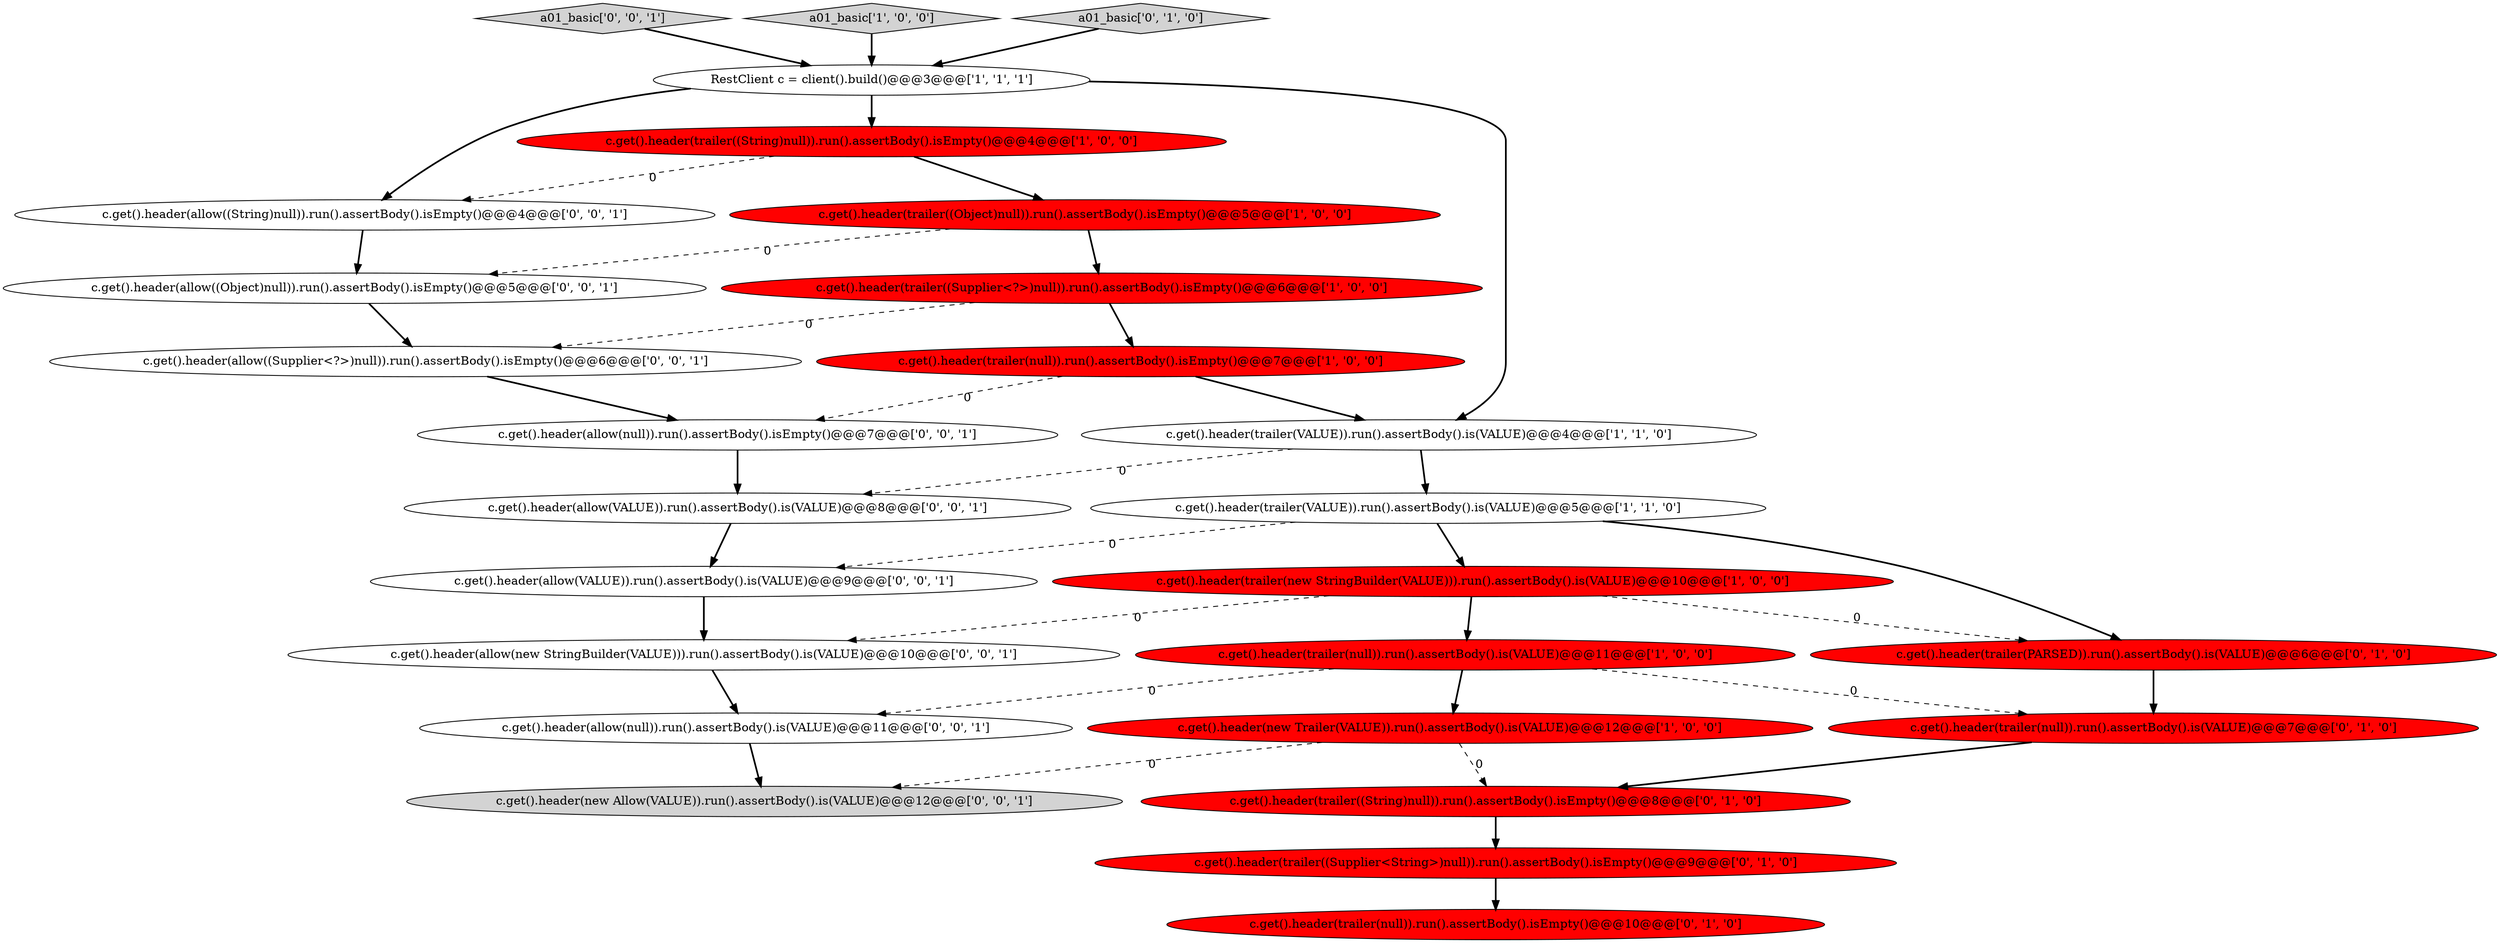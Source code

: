digraph {
19 [style = filled, label = "c.get().header(allow((String)null)).run().assertBody().isEmpty()@@@4@@@['0', '0', '1']", fillcolor = white, shape = ellipse image = "AAA0AAABBB3BBB"];
14 [style = filled, label = "c.get().header(trailer((Supplier<String>)null)).run().assertBody().isEmpty()@@@9@@@['0', '1', '0']", fillcolor = red, shape = ellipse image = "AAA1AAABBB2BBB"];
22 [style = filled, label = "c.get().header(allow(null)).run().assertBody().is(VALUE)@@@11@@@['0', '0', '1']", fillcolor = white, shape = ellipse image = "AAA0AAABBB3BBB"];
20 [style = filled, label = "c.get().header(allow(VALUE)).run().assertBody().is(VALUE)@@@9@@@['0', '0', '1']", fillcolor = white, shape = ellipse image = "AAA0AAABBB3BBB"];
18 [style = filled, label = "c.get().header(allow(null)).run().assertBody().isEmpty()@@@7@@@['0', '0', '1']", fillcolor = white, shape = ellipse image = "AAA0AAABBB3BBB"];
25 [style = filled, label = "c.get().header(allow((Object)null)).run().assertBody().isEmpty()@@@5@@@['0', '0', '1']", fillcolor = white, shape = ellipse image = "AAA0AAABBB3BBB"];
21 [style = filled, label = "a01_basic['0', '0', '1']", fillcolor = lightgray, shape = diamond image = "AAA0AAABBB3BBB"];
26 [style = filled, label = "c.get().header(new Allow(VALUE)).run().assertBody().is(VALUE)@@@12@@@['0', '0', '1']", fillcolor = lightgray, shape = ellipse image = "AAA0AAABBB3BBB"];
0 [style = filled, label = "RestClient c = client().build()@@@3@@@['1', '1', '1']", fillcolor = white, shape = ellipse image = "AAA0AAABBB1BBB"];
2 [style = filled, label = "c.get().header(trailer((Object)null)).run().assertBody().isEmpty()@@@5@@@['1', '0', '0']", fillcolor = red, shape = ellipse image = "AAA1AAABBB1BBB"];
3 [style = filled, label = "c.get().header(trailer(VALUE)).run().assertBody().is(VALUE)@@@5@@@['1', '1', '0']", fillcolor = white, shape = ellipse image = "AAA0AAABBB1BBB"];
5 [style = filled, label = "a01_basic['1', '0', '0']", fillcolor = lightgray, shape = diamond image = "AAA0AAABBB1BBB"];
23 [style = filled, label = "c.get().header(allow(new StringBuilder(VALUE))).run().assertBody().is(VALUE)@@@10@@@['0', '0', '1']", fillcolor = white, shape = ellipse image = "AAA0AAABBB3BBB"];
8 [style = filled, label = "c.get().header(trailer((String)null)).run().assertBody().isEmpty()@@@4@@@['1', '0', '0']", fillcolor = red, shape = ellipse image = "AAA1AAABBB1BBB"];
11 [style = filled, label = "c.get().header(trailer(null)).run().assertBody().isEmpty()@@@10@@@['0', '1', '0']", fillcolor = red, shape = ellipse image = "AAA1AAABBB2BBB"];
15 [style = filled, label = "c.get().header(trailer(null)).run().assertBody().is(VALUE)@@@7@@@['0', '1', '0']", fillcolor = red, shape = ellipse image = "AAA1AAABBB2BBB"];
9 [style = filled, label = "c.get().header(new Trailer(VALUE)).run().assertBody().is(VALUE)@@@12@@@['1', '0', '0']", fillcolor = red, shape = ellipse image = "AAA1AAABBB1BBB"];
1 [style = filled, label = "c.get().header(trailer((Supplier<?>)null)).run().assertBody().isEmpty()@@@6@@@['1', '0', '0']", fillcolor = red, shape = ellipse image = "AAA1AAABBB1BBB"];
17 [style = filled, label = "c.get().header(allow((Supplier<?>)null)).run().assertBody().isEmpty()@@@6@@@['0', '0', '1']", fillcolor = white, shape = ellipse image = "AAA0AAABBB3BBB"];
24 [style = filled, label = "c.get().header(allow(VALUE)).run().assertBody().is(VALUE)@@@8@@@['0', '0', '1']", fillcolor = white, shape = ellipse image = "AAA0AAABBB3BBB"];
10 [style = filled, label = "c.get().header(trailer(new StringBuilder(VALUE))).run().assertBody().is(VALUE)@@@10@@@['1', '0', '0']", fillcolor = red, shape = ellipse image = "AAA1AAABBB1BBB"];
6 [style = filled, label = "c.get().header(trailer(null)).run().assertBody().is(VALUE)@@@11@@@['1', '0', '0']", fillcolor = red, shape = ellipse image = "AAA1AAABBB1BBB"];
12 [style = filled, label = "c.get().header(trailer(PARSED)).run().assertBody().is(VALUE)@@@6@@@['0', '1', '0']", fillcolor = red, shape = ellipse image = "AAA1AAABBB2BBB"];
7 [style = filled, label = "c.get().header(trailer(null)).run().assertBody().isEmpty()@@@7@@@['1', '0', '0']", fillcolor = red, shape = ellipse image = "AAA1AAABBB1BBB"];
16 [style = filled, label = "a01_basic['0', '1', '0']", fillcolor = lightgray, shape = diamond image = "AAA0AAABBB2BBB"];
13 [style = filled, label = "c.get().header(trailer((String)null)).run().assertBody().isEmpty()@@@8@@@['0', '1', '0']", fillcolor = red, shape = ellipse image = "AAA1AAABBB2BBB"];
4 [style = filled, label = "c.get().header(trailer(VALUE)).run().assertBody().is(VALUE)@@@4@@@['1', '1', '0']", fillcolor = white, shape = ellipse image = "AAA0AAABBB1BBB"];
22->26 [style = bold, label=""];
8->19 [style = dashed, label="0"];
4->3 [style = bold, label=""];
16->0 [style = bold, label=""];
15->13 [style = bold, label=""];
18->24 [style = bold, label=""];
7->18 [style = dashed, label="0"];
21->0 [style = bold, label=""];
0->19 [style = bold, label=""];
2->1 [style = bold, label=""];
12->15 [style = bold, label=""];
10->12 [style = dashed, label="0"];
7->4 [style = bold, label=""];
3->12 [style = bold, label=""];
1->7 [style = bold, label=""];
10->6 [style = bold, label=""];
25->17 [style = bold, label=""];
6->22 [style = dashed, label="0"];
19->25 [style = bold, label=""];
24->20 [style = bold, label=""];
3->10 [style = bold, label=""];
1->17 [style = dashed, label="0"];
23->22 [style = bold, label=""];
20->23 [style = bold, label=""];
8->2 [style = bold, label=""];
5->0 [style = bold, label=""];
6->15 [style = dashed, label="0"];
0->4 [style = bold, label=""];
3->20 [style = dashed, label="0"];
9->26 [style = dashed, label="0"];
9->13 [style = dashed, label="0"];
0->8 [style = bold, label=""];
2->25 [style = dashed, label="0"];
4->24 [style = dashed, label="0"];
6->9 [style = bold, label=""];
14->11 [style = bold, label=""];
13->14 [style = bold, label=""];
10->23 [style = dashed, label="0"];
17->18 [style = bold, label=""];
}
